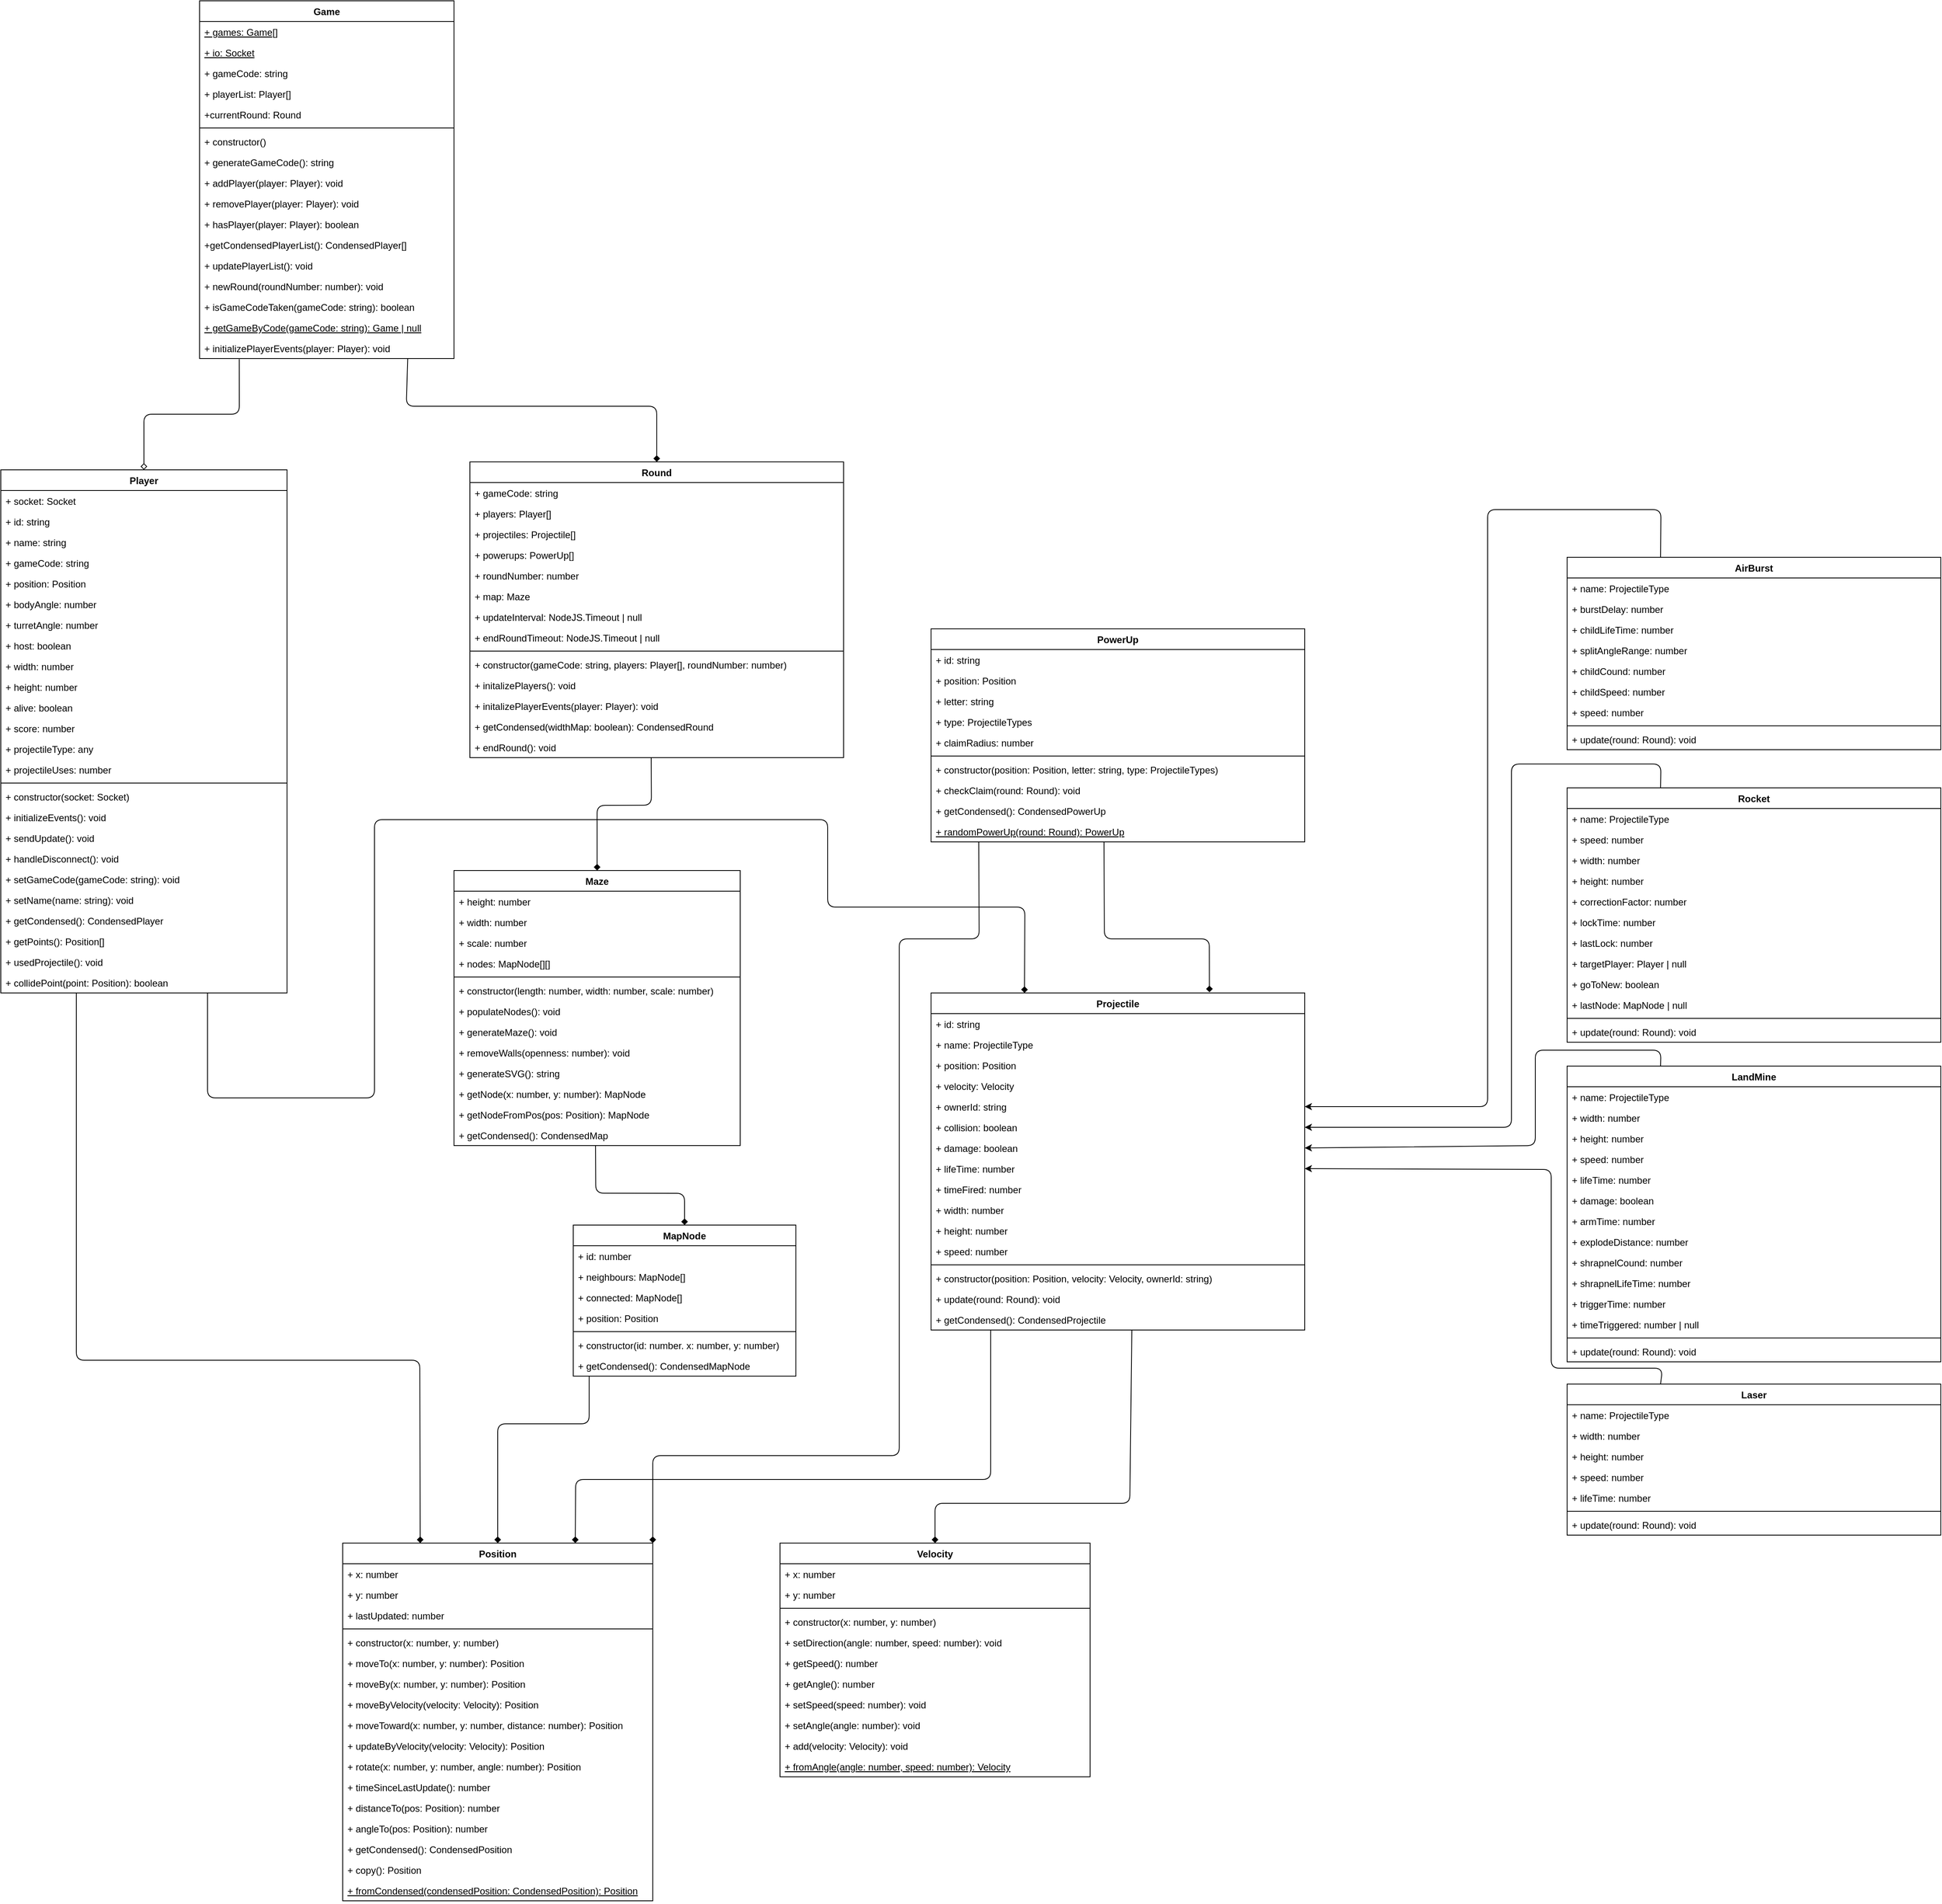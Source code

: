 <mxfile>
    <diagram id="QPvhvS99j_uoD0WqyEpR" name="Page-1">
        <mxGraphModel dx="3384" dy="964" grid="1" gridSize="10" guides="1" tooltips="1" connect="1" arrows="1" fold="1" page="1" pageScale="1" pageWidth="10000" pageHeight="10000" background="none" math="0" shadow="0">
            <root>
                <mxCell id="0"/>
                <mxCell id="1" parent="0"/>
                <mxCell id="88" value="Game" style="swimlane;fontStyle=1;align=center;verticalAlign=top;childLayout=stackLayout;horizontal=1;startSize=26;horizontalStack=0;resizeParent=1;resizeParentMax=0;resizeLast=0;collapsible=1;marginBottom=0;strokeColor=default;" parent="1" vertex="1">
                    <mxGeometry x="440" y="50" width="320" height="450" as="geometry"/>
                </mxCell>
                <mxCell id="89" value="+ games: Game[]" style="text;strokeColor=none;fillColor=none;align=left;verticalAlign=top;spacingLeft=4;spacingRight=4;overflow=hidden;rotatable=0;points=[[0,0.5],[1,0.5]];portConstraint=eastwest;fontStyle=4" parent="88" vertex="1">
                    <mxGeometry y="26" width="320" height="26" as="geometry"/>
                </mxCell>
                <mxCell id="92" value="+ io: Socket" style="text;strokeColor=none;fillColor=none;align=left;verticalAlign=top;spacingLeft=4;spacingRight=4;overflow=hidden;rotatable=0;points=[[0,0.5],[1,0.5]];portConstraint=eastwest;fontStyle=4" parent="88" vertex="1">
                    <mxGeometry y="52" width="320" height="26" as="geometry"/>
                </mxCell>
                <mxCell id="93" value="+ gameCode: string" style="text;strokeColor=none;fillColor=none;align=left;verticalAlign=top;spacingLeft=4;spacingRight=4;overflow=hidden;rotatable=0;points=[[0,0.5],[1,0.5]];portConstraint=eastwest;" parent="88" vertex="1">
                    <mxGeometry y="78" width="320" height="26" as="geometry"/>
                </mxCell>
                <mxCell id="94" value="+ playerList: Player[]" style="text;strokeColor=none;fillColor=none;align=left;verticalAlign=top;spacingLeft=4;spacingRight=4;overflow=hidden;rotatable=0;points=[[0,0.5],[1,0.5]];portConstraint=eastwest;" parent="88" vertex="1">
                    <mxGeometry y="104" width="320" height="26" as="geometry"/>
                </mxCell>
                <mxCell id="95" value="+currentRound: Round" style="text;strokeColor=none;fillColor=none;align=left;verticalAlign=top;spacingLeft=4;spacingRight=4;overflow=hidden;rotatable=0;points=[[0,0.5],[1,0.5]];portConstraint=eastwest;" parent="88" vertex="1">
                    <mxGeometry y="130" width="320" height="26" as="geometry"/>
                </mxCell>
                <mxCell id="90" value="" style="line;strokeWidth=1;fillColor=none;align=left;verticalAlign=middle;spacingTop=-1;spacingLeft=3;spacingRight=3;rotatable=0;labelPosition=right;points=[];portConstraint=eastwest;strokeColor=inherit;" parent="88" vertex="1">
                    <mxGeometry y="156" width="320" height="8" as="geometry"/>
                </mxCell>
                <mxCell id="91" value="+ constructor()" style="text;strokeColor=none;fillColor=none;align=left;verticalAlign=top;spacingLeft=4;spacingRight=4;overflow=hidden;rotatable=0;points=[[0,0.5],[1,0.5]];portConstraint=eastwest;" parent="88" vertex="1">
                    <mxGeometry y="164" width="320" height="26" as="geometry"/>
                </mxCell>
                <mxCell id="96" value="+ generateGameCode(): string" style="text;strokeColor=none;fillColor=none;align=left;verticalAlign=top;spacingLeft=4;spacingRight=4;overflow=hidden;rotatable=0;points=[[0,0.5],[1,0.5]];portConstraint=eastwest;" parent="88" vertex="1">
                    <mxGeometry y="190" width="320" height="26" as="geometry"/>
                </mxCell>
                <mxCell id="97" value="+ addPlayer(player: Player): void" style="text;strokeColor=none;fillColor=none;align=left;verticalAlign=top;spacingLeft=4;spacingRight=4;overflow=hidden;rotatable=0;points=[[0,0.5],[1,0.5]];portConstraint=eastwest;" parent="88" vertex="1">
                    <mxGeometry y="216" width="320" height="26" as="geometry"/>
                </mxCell>
                <mxCell id="98" value="+ removePlayer(player: Player): void" style="text;strokeColor=none;fillColor=none;align=left;verticalAlign=top;spacingLeft=4;spacingRight=4;overflow=hidden;rotatable=0;points=[[0,0.5],[1,0.5]];portConstraint=eastwest;" parent="88" vertex="1">
                    <mxGeometry y="242" width="320" height="26" as="geometry"/>
                </mxCell>
                <mxCell id="99" value="+ hasPlayer(player: Player): boolean" style="text;strokeColor=none;fillColor=none;align=left;verticalAlign=top;spacingLeft=4;spacingRight=4;overflow=hidden;rotatable=0;points=[[0,0.5],[1,0.5]];portConstraint=eastwest;" parent="88" vertex="1">
                    <mxGeometry y="268" width="320" height="26" as="geometry"/>
                </mxCell>
                <mxCell id="100" value="+getCondensedPlayerList(): CondensedPlayer[]" style="text;strokeColor=none;fillColor=none;align=left;verticalAlign=top;spacingLeft=4;spacingRight=4;overflow=hidden;rotatable=0;points=[[0,0.5],[1,0.5]];portConstraint=eastwest;" parent="88" vertex="1">
                    <mxGeometry y="294" width="320" height="26" as="geometry"/>
                </mxCell>
                <mxCell id="101" value="+ updatePlayerList(): void" style="text;strokeColor=none;fillColor=none;align=left;verticalAlign=top;spacingLeft=4;spacingRight=4;overflow=hidden;rotatable=0;points=[[0,0.5],[1,0.5]];portConstraint=eastwest;" parent="88" vertex="1">
                    <mxGeometry y="320" width="320" height="26" as="geometry"/>
                </mxCell>
                <mxCell id="102" value="+ newRound(roundNumber: number): void" style="text;strokeColor=none;fillColor=none;align=left;verticalAlign=top;spacingLeft=4;spacingRight=4;overflow=hidden;rotatable=0;points=[[0,0.5],[1,0.5]];portConstraint=eastwest;" parent="88" vertex="1">
                    <mxGeometry y="346" width="320" height="26" as="geometry"/>
                </mxCell>
                <mxCell id="103" value="+ isGameCodeTaken(gameCode: string): boolean" style="text;strokeColor=none;fillColor=none;align=left;verticalAlign=top;spacingLeft=4;spacingRight=4;overflow=hidden;rotatable=0;points=[[0,0.5],[1,0.5]];portConstraint=eastwest;" parent="88" vertex="1">
                    <mxGeometry y="372" width="320" height="26" as="geometry"/>
                </mxCell>
                <mxCell id="104" value="+ getGameByCode(gameCode: string): Game | null" style="text;strokeColor=none;fillColor=none;align=left;verticalAlign=top;spacingLeft=4;spacingRight=4;overflow=hidden;rotatable=0;points=[[0,0.5],[1,0.5]];portConstraint=eastwest;fontStyle=4" parent="88" vertex="1">
                    <mxGeometry y="398" width="320" height="26" as="geometry"/>
                </mxCell>
                <mxCell id="105" value="+ initializePlayerEvents(player: Player): void" style="text;strokeColor=none;fillColor=none;align=left;verticalAlign=top;spacingLeft=4;spacingRight=4;overflow=hidden;rotatable=0;points=[[0,0.5],[1,0.5]];portConstraint=eastwest;" parent="88" vertex="1">
                    <mxGeometry y="424" width="320" height="26" as="geometry"/>
                </mxCell>
                <mxCell id="133" value="MapNode" style="swimlane;fontStyle=1;align=center;verticalAlign=top;childLayout=stackLayout;horizontal=1;startSize=26;horizontalStack=0;resizeParent=1;resizeParentMax=0;resizeLast=0;collapsible=1;marginBottom=0;" parent="1" vertex="1">
                    <mxGeometry x="910" y="1590" width="280" height="190" as="geometry"/>
                </mxCell>
                <mxCell id="134" value="+ id: number" style="text;strokeColor=none;fillColor=none;align=left;verticalAlign=top;spacingLeft=4;spacingRight=4;overflow=hidden;rotatable=0;points=[[0,0.5],[1,0.5]];portConstraint=eastwest;" parent="133" vertex="1">
                    <mxGeometry y="26" width="280" height="26" as="geometry"/>
                </mxCell>
                <mxCell id="137" value="+ neighbours: MapNode[]" style="text;strokeColor=none;fillColor=none;align=left;verticalAlign=top;spacingLeft=4;spacingRight=4;overflow=hidden;rotatable=0;points=[[0,0.5],[1,0.5]];portConstraint=eastwest;" parent="133" vertex="1">
                    <mxGeometry y="52" width="280" height="26" as="geometry"/>
                </mxCell>
                <mxCell id="138" value="+ connected: MapNode[]" style="text;strokeColor=none;fillColor=none;align=left;verticalAlign=top;spacingLeft=4;spacingRight=4;overflow=hidden;rotatable=0;points=[[0,0.5],[1,0.5]];portConstraint=eastwest;" parent="133" vertex="1">
                    <mxGeometry y="78" width="280" height="26" as="geometry"/>
                </mxCell>
                <mxCell id="139" value="+ position: Position" style="text;strokeColor=none;fillColor=none;align=left;verticalAlign=top;spacingLeft=4;spacingRight=4;overflow=hidden;rotatable=0;points=[[0,0.5],[1,0.5]];portConstraint=eastwest;" parent="133" vertex="1">
                    <mxGeometry y="104" width="280" height="26" as="geometry"/>
                </mxCell>
                <mxCell id="135" value="" style="line;strokeWidth=1;fillColor=none;align=left;verticalAlign=middle;spacingTop=-1;spacingLeft=3;spacingRight=3;rotatable=0;labelPosition=right;points=[];portConstraint=eastwest;strokeColor=inherit;" parent="133" vertex="1">
                    <mxGeometry y="130" width="280" height="8" as="geometry"/>
                </mxCell>
                <mxCell id="136" value="+ constructor(id: number. x: number, y: number)" style="text;strokeColor=none;fillColor=none;align=left;verticalAlign=top;spacingLeft=4;spacingRight=4;overflow=hidden;rotatable=0;points=[[0,0.5],[1,0.5]];portConstraint=eastwest;" parent="133" vertex="1">
                    <mxGeometry y="138" width="280" height="26" as="geometry"/>
                </mxCell>
                <mxCell id="140" value="+ getCondensed(): CondensedMapNode" style="text;strokeColor=none;fillColor=none;align=left;verticalAlign=top;spacingLeft=4;spacingRight=4;overflow=hidden;rotatable=0;points=[[0,0.5],[1,0.5]];portConstraint=eastwest;" parent="133" vertex="1">
                    <mxGeometry y="164" width="280" height="26" as="geometry"/>
                </mxCell>
                <mxCell id="142" value="Maze" style="swimlane;fontStyle=1;align=center;verticalAlign=top;childLayout=stackLayout;horizontal=1;startSize=26;horizontalStack=0;resizeParent=1;resizeParentMax=0;resizeLast=0;collapsible=1;marginBottom=0;" vertex="1" parent="1">
                    <mxGeometry x="760" y="1144" width="360" height="346" as="geometry"/>
                </mxCell>
                <mxCell id="143" value="+ height: number" style="text;strokeColor=none;fillColor=none;align=left;verticalAlign=top;spacingLeft=4;spacingRight=4;overflow=hidden;rotatable=0;points=[[0,0.5],[1,0.5]];portConstraint=eastwest;" vertex="1" parent="142">
                    <mxGeometry y="26" width="360" height="26" as="geometry"/>
                </mxCell>
                <mxCell id="146" value="+ width: number" style="text;strokeColor=none;fillColor=none;align=left;verticalAlign=top;spacingLeft=4;spacingRight=4;overflow=hidden;rotatable=0;points=[[0,0.5],[1,0.5]];portConstraint=eastwest;" vertex="1" parent="142">
                    <mxGeometry y="52" width="360" height="26" as="geometry"/>
                </mxCell>
                <mxCell id="147" value="+ scale: number" style="text;strokeColor=none;fillColor=none;align=left;verticalAlign=top;spacingLeft=4;spacingRight=4;overflow=hidden;rotatable=0;points=[[0,0.5],[1,0.5]];portConstraint=eastwest;" vertex="1" parent="142">
                    <mxGeometry y="78" width="360" height="26" as="geometry"/>
                </mxCell>
                <mxCell id="148" value="+ nodes: MapNode[][]" style="text;strokeColor=none;fillColor=none;align=left;verticalAlign=top;spacingLeft=4;spacingRight=4;overflow=hidden;rotatable=0;points=[[0,0.5],[1,0.5]];portConstraint=eastwest;" vertex="1" parent="142">
                    <mxGeometry y="104" width="360" height="26" as="geometry"/>
                </mxCell>
                <mxCell id="144" value="" style="line;strokeWidth=1;fillColor=none;align=left;verticalAlign=middle;spacingTop=-1;spacingLeft=3;spacingRight=3;rotatable=0;labelPosition=right;points=[];portConstraint=eastwest;strokeColor=inherit;" vertex="1" parent="142">
                    <mxGeometry y="130" width="360" height="8" as="geometry"/>
                </mxCell>
                <mxCell id="145" value="+ constructor(length: number, width: number, scale: number)" style="text;strokeColor=none;fillColor=none;align=left;verticalAlign=top;spacingLeft=4;spacingRight=4;overflow=hidden;rotatable=0;points=[[0,0.5],[1,0.5]];portConstraint=eastwest;" vertex="1" parent="142">
                    <mxGeometry y="138" width="360" height="26" as="geometry"/>
                </mxCell>
                <mxCell id="149" value="+ populateNodes(): void" style="text;strokeColor=none;fillColor=none;align=left;verticalAlign=top;spacingLeft=4;spacingRight=4;overflow=hidden;rotatable=0;points=[[0,0.5],[1,0.5]];portConstraint=eastwest;" vertex="1" parent="142">
                    <mxGeometry y="164" width="360" height="26" as="geometry"/>
                </mxCell>
                <mxCell id="150" value="+ generateMaze(): void" style="text;strokeColor=none;fillColor=none;align=left;verticalAlign=top;spacingLeft=4;spacingRight=4;overflow=hidden;rotatable=0;points=[[0,0.5],[1,0.5]];portConstraint=eastwest;" vertex="1" parent="142">
                    <mxGeometry y="190" width="360" height="26" as="geometry"/>
                </mxCell>
                <mxCell id="151" value="+ removeWalls(openness: number): void" style="text;strokeColor=none;fillColor=none;align=left;verticalAlign=top;spacingLeft=4;spacingRight=4;overflow=hidden;rotatable=0;points=[[0,0.5],[1,0.5]];portConstraint=eastwest;" vertex="1" parent="142">
                    <mxGeometry y="216" width="360" height="26" as="geometry"/>
                </mxCell>
                <mxCell id="152" value="+ generateSVG(): string" style="text;strokeColor=none;fillColor=none;align=left;verticalAlign=top;spacingLeft=4;spacingRight=4;overflow=hidden;rotatable=0;points=[[0,0.5],[1,0.5]];portConstraint=eastwest;" vertex="1" parent="142">
                    <mxGeometry y="242" width="360" height="26" as="geometry"/>
                </mxCell>
                <mxCell id="153" value="+ getNode(x: number, y: number): MapNode" style="text;strokeColor=none;fillColor=none;align=left;verticalAlign=top;spacingLeft=4;spacingRight=4;overflow=hidden;rotatable=0;points=[[0,0.5],[1,0.5]];portConstraint=eastwest;" vertex="1" parent="142">
                    <mxGeometry y="268" width="360" height="26" as="geometry"/>
                </mxCell>
                <mxCell id="154" value="+ getNodeFromPos(pos: Position): MapNode" style="text;strokeColor=none;fillColor=none;align=left;verticalAlign=top;spacingLeft=4;spacingRight=4;overflow=hidden;rotatable=0;points=[[0,0.5],[1,0.5]];portConstraint=eastwest;" vertex="1" parent="142">
                    <mxGeometry y="294" width="360" height="26" as="geometry"/>
                </mxCell>
                <mxCell id="155" value="+ getCondensed(): CondensedMap" style="text;strokeColor=none;fillColor=none;align=left;verticalAlign=top;spacingLeft=4;spacingRight=4;overflow=hidden;rotatable=0;points=[[0,0.5],[1,0.5]];portConstraint=eastwest;" vertex="1" parent="142">
                    <mxGeometry y="320" width="360" height="26" as="geometry"/>
                </mxCell>
                <mxCell id="156" value="Position" style="swimlane;fontStyle=1;align=center;verticalAlign=top;childLayout=stackLayout;horizontal=1;startSize=26;horizontalStack=0;resizeParent=1;resizeParentMax=0;resizeLast=0;collapsible=1;marginBottom=0;" vertex="1" parent="1">
                    <mxGeometry x="620" y="1990" width="390" height="450" as="geometry"/>
                </mxCell>
                <mxCell id="157" value="+ x: number" style="text;strokeColor=none;fillColor=none;align=left;verticalAlign=top;spacingLeft=4;spacingRight=4;overflow=hidden;rotatable=0;points=[[0,0.5],[1,0.5]];portConstraint=eastwest;" vertex="1" parent="156">
                    <mxGeometry y="26" width="390" height="26" as="geometry"/>
                </mxCell>
                <mxCell id="160" value="+ y: number" style="text;strokeColor=none;fillColor=none;align=left;verticalAlign=top;spacingLeft=4;spacingRight=4;overflow=hidden;rotatable=0;points=[[0,0.5],[1,0.5]];portConstraint=eastwest;" vertex="1" parent="156">
                    <mxGeometry y="52" width="390" height="26" as="geometry"/>
                </mxCell>
                <mxCell id="161" value="+ lastUpdated: number" style="text;strokeColor=none;fillColor=none;align=left;verticalAlign=top;spacingLeft=4;spacingRight=4;overflow=hidden;rotatable=0;points=[[0,0.5],[1,0.5]];portConstraint=eastwest;" vertex="1" parent="156">
                    <mxGeometry y="78" width="390" height="26" as="geometry"/>
                </mxCell>
                <mxCell id="158" value="" style="line;strokeWidth=1;fillColor=none;align=left;verticalAlign=middle;spacingTop=-1;spacingLeft=3;spacingRight=3;rotatable=0;labelPosition=right;points=[];portConstraint=eastwest;strokeColor=inherit;" vertex="1" parent="156">
                    <mxGeometry y="104" width="390" height="8" as="geometry"/>
                </mxCell>
                <mxCell id="159" value="+ constructor(x: number, y: number)" style="text;strokeColor=none;fillColor=none;align=left;verticalAlign=top;spacingLeft=4;spacingRight=4;overflow=hidden;rotatable=0;points=[[0,0.5],[1,0.5]];portConstraint=eastwest;" vertex="1" parent="156">
                    <mxGeometry y="112" width="390" height="26" as="geometry"/>
                </mxCell>
                <mxCell id="162" value="+ moveTo(x: number, y: number): Position" style="text;strokeColor=none;fillColor=none;align=left;verticalAlign=top;spacingLeft=4;spacingRight=4;overflow=hidden;rotatable=0;points=[[0,0.5],[1,0.5]];portConstraint=eastwest;" vertex="1" parent="156">
                    <mxGeometry y="138" width="390" height="26" as="geometry"/>
                </mxCell>
                <mxCell id="163" value="+ moveBy(x: number, y: number): Position" style="text;strokeColor=none;fillColor=none;align=left;verticalAlign=top;spacingLeft=4;spacingRight=4;overflow=hidden;rotatable=0;points=[[0,0.5],[1,0.5]];portConstraint=eastwest;" vertex="1" parent="156">
                    <mxGeometry y="164" width="390" height="26" as="geometry"/>
                </mxCell>
                <mxCell id="164" value="+ moveByVelocity(velocity: Velocity): Position" style="text;strokeColor=none;fillColor=none;align=left;verticalAlign=top;spacingLeft=4;spacingRight=4;overflow=hidden;rotatable=0;points=[[0,0.5],[1,0.5]];portConstraint=eastwest;" vertex="1" parent="156">
                    <mxGeometry y="190" width="390" height="26" as="geometry"/>
                </mxCell>
                <mxCell id="165" value="+ moveToward(x: number, y: number, distance: number): Position" style="text;strokeColor=none;fillColor=none;align=left;verticalAlign=top;spacingLeft=4;spacingRight=4;overflow=hidden;rotatable=0;points=[[0,0.5],[1,0.5]];portConstraint=eastwest;" vertex="1" parent="156">
                    <mxGeometry y="216" width="390" height="26" as="geometry"/>
                </mxCell>
                <mxCell id="166" value="+ updateByVelocity(velocity: Velocity): Position" style="text;strokeColor=none;fillColor=none;align=left;verticalAlign=top;spacingLeft=4;spacingRight=4;overflow=hidden;rotatable=0;points=[[0,0.5],[1,0.5]];portConstraint=eastwest;" vertex="1" parent="156">
                    <mxGeometry y="242" width="390" height="26" as="geometry"/>
                </mxCell>
                <mxCell id="167" value="+ rotate(x: number, y: number, angle: number): Position" style="text;strokeColor=none;fillColor=none;align=left;verticalAlign=top;spacingLeft=4;spacingRight=4;overflow=hidden;rotatable=0;points=[[0,0.5],[1,0.5]];portConstraint=eastwest;" vertex="1" parent="156">
                    <mxGeometry y="268" width="390" height="26" as="geometry"/>
                </mxCell>
                <mxCell id="168" value="+ timeSinceLastUpdate(): number" style="text;strokeColor=none;fillColor=none;align=left;verticalAlign=top;spacingLeft=4;spacingRight=4;overflow=hidden;rotatable=0;points=[[0,0.5],[1,0.5]];portConstraint=eastwest;" vertex="1" parent="156">
                    <mxGeometry y="294" width="390" height="26" as="geometry"/>
                </mxCell>
                <mxCell id="169" value="+ distanceTo(pos: Position): number" style="text;strokeColor=none;fillColor=none;align=left;verticalAlign=top;spacingLeft=4;spacingRight=4;overflow=hidden;rotatable=0;points=[[0,0.5],[1,0.5]];portConstraint=eastwest;" vertex="1" parent="156">
                    <mxGeometry y="320" width="390" height="26" as="geometry"/>
                </mxCell>
                <mxCell id="170" value="+ angleTo(pos: Position): number" style="text;strokeColor=none;fillColor=none;align=left;verticalAlign=top;spacingLeft=4;spacingRight=4;overflow=hidden;rotatable=0;points=[[0,0.5],[1,0.5]];portConstraint=eastwest;" vertex="1" parent="156">
                    <mxGeometry y="346" width="390" height="26" as="geometry"/>
                </mxCell>
                <mxCell id="171" value="+ getCondensed(): CondensedPosition" style="text;strokeColor=none;fillColor=none;align=left;verticalAlign=top;spacingLeft=4;spacingRight=4;overflow=hidden;rotatable=0;points=[[0,0.5],[1,0.5]];portConstraint=eastwest;" vertex="1" parent="156">
                    <mxGeometry y="372" width="390" height="26" as="geometry"/>
                </mxCell>
                <mxCell id="172" value="+ copy(): Position" style="text;strokeColor=none;fillColor=none;align=left;verticalAlign=top;spacingLeft=4;spacingRight=4;overflow=hidden;rotatable=0;points=[[0,0.5],[1,0.5]];portConstraint=eastwest;" vertex="1" parent="156">
                    <mxGeometry y="398" width="390" height="26" as="geometry"/>
                </mxCell>
                <mxCell id="173" value="+ fromCondensed(condensedPosition: CondensedPosition): Position" style="text;strokeColor=none;fillColor=none;align=left;verticalAlign=top;spacingLeft=4;spacingRight=4;overflow=hidden;rotatable=0;points=[[0,0.5],[1,0.5]];portConstraint=eastwest;fontStyle=4" vertex="1" parent="156">
                    <mxGeometry y="424" width="390" height="26" as="geometry"/>
                </mxCell>
                <mxCell id="174" value="Velocity" style="swimlane;fontStyle=1;align=center;verticalAlign=top;childLayout=stackLayout;horizontal=1;startSize=26;horizontalStack=0;resizeParent=1;resizeParentMax=0;resizeLast=0;collapsible=1;marginBottom=0;" vertex="1" parent="1">
                    <mxGeometry x="1170" y="1990" width="390" height="294" as="geometry"/>
                </mxCell>
                <mxCell id="175" value="+ x: number" style="text;strokeColor=none;fillColor=none;align=left;verticalAlign=top;spacingLeft=4;spacingRight=4;overflow=hidden;rotatable=0;points=[[0,0.5],[1,0.5]];portConstraint=eastwest;" vertex="1" parent="174">
                    <mxGeometry y="26" width="390" height="26" as="geometry"/>
                </mxCell>
                <mxCell id="178" value="+ y: number" style="text;strokeColor=none;fillColor=none;align=left;verticalAlign=top;spacingLeft=4;spacingRight=4;overflow=hidden;rotatable=0;points=[[0,0.5],[1,0.5]];portConstraint=eastwest;" vertex="1" parent="174">
                    <mxGeometry y="52" width="390" height="26" as="geometry"/>
                </mxCell>
                <mxCell id="176" value="" style="line;strokeWidth=1;fillColor=none;align=left;verticalAlign=middle;spacingTop=-1;spacingLeft=3;spacingRight=3;rotatable=0;labelPosition=right;points=[];portConstraint=eastwest;strokeColor=inherit;" vertex="1" parent="174">
                    <mxGeometry y="78" width="390" height="8" as="geometry"/>
                </mxCell>
                <mxCell id="177" value="+ constructor(x: number, y: number)" style="text;strokeColor=none;fillColor=none;align=left;verticalAlign=top;spacingLeft=4;spacingRight=4;overflow=hidden;rotatable=0;points=[[0,0.5],[1,0.5]];portConstraint=eastwest;" vertex="1" parent="174">
                    <mxGeometry y="86" width="390" height="26" as="geometry"/>
                </mxCell>
                <mxCell id="179" value="+ setDirection(angle: number, speed: number): void" style="text;strokeColor=none;fillColor=none;align=left;verticalAlign=top;spacingLeft=4;spacingRight=4;overflow=hidden;rotatable=0;points=[[0,0.5],[1,0.5]];portConstraint=eastwest;" vertex="1" parent="174">
                    <mxGeometry y="112" width="390" height="26" as="geometry"/>
                </mxCell>
                <mxCell id="180" value="+ getSpeed(): number" style="text;strokeColor=none;fillColor=none;align=left;verticalAlign=top;spacingLeft=4;spacingRight=4;overflow=hidden;rotatable=0;points=[[0,0.5],[1,0.5]];portConstraint=eastwest;" vertex="1" parent="174">
                    <mxGeometry y="138" width="390" height="26" as="geometry"/>
                </mxCell>
                <mxCell id="181" value="+ getAngle(): number" style="text;strokeColor=none;fillColor=none;align=left;verticalAlign=top;spacingLeft=4;spacingRight=4;overflow=hidden;rotatable=0;points=[[0,0.5],[1,0.5]];portConstraint=eastwest;" vertex="1" parent="174">
                    <mxGeometry y="164" width="390" height="26" as="geometry"/>
                </mxCell>
                <mxCell id="182" value="+ setSpeed(speed: number): void" style="text;strokeColor=none;fillColor=none;align=left;verticalAlign=top;spacingLeft=4;spacingRight=4;overflow=hidden;rotatable=0;points=[[0,0.5],[1,0.5]];portConstraint=eastwest;" vertex="1" parent="174">
                    <mxGeometry y="190" width="390" height="26" as="geometry"/>
                </mxCell>
                <mxCell id="183" value="+ setAngle(angle: number): void" style="text;strokeColor=none;fillColor=none;align=left;verticalAlign=top;spacingLeft=4;spacingRight=4;overflow=hidden;rotatable=0;points=[[0,0.5],[1,0.5]];portConstraint=eastwest;" vertex="1" parent="174">
                    <mxGeometry y="216" width="390" height="26" as="geometry"/>
                </mxCell>
                <mxCell id="184" value="+ add(velocity: Velocity): void" style="text;strokeColor=none;fillColor=none;align=left;verticalAlign=top;spacingLeft=4;spacingRight=4;overflow=hidden;rotatable=0;points=[[0,0.5],[1,0.5]];portConstraint=eastwest;" vertex="1" parent="174">
                    <mxGeometry y="242" width="390" height="26" as="geometry"/>
                </mxCell>
                <mxCell id="306" value="" style="endArrow=diamond;html=1;exitX=0.355;exitY=1.005;exitDx=0;exitDy=0;exitPerimeter=0;entryX=0.5;entryY=0;entryDx=0;entryDy=0;endFill=1;startArrow=none;fillColor=#000000;" edge="1" parent="174" target="156">
                    <mxGeometry width="50" height="50" relative="1" as="geometry">
                        <mxPoint x="-240" y="-210" as="sourcePoint"/>
                        <mxPoint x="192.5" y="482" as="targetPoint"/>
                        <Array as="points">
                            <mxPoint x="-240" y="-150"/>
                            <mxPoint x="-355" y="-150"/>
                        </Array>
                    </mxGeometry>
                </mxCell>
                <mxCell id="185" value="+ fromAngle(angle: number, speed: number): Velocity" style="text;strokeColor=none;fillColor=none;align=left;verticalAlign=top;spacingLeft=4;spacingRight=4;overflow=hidden;rotatable=0;points=[[0,0.5],[1,0.5]];portConstraint=eastwest;fontStyle=4" vertex="1" parent="174">
                    <mxGeometry y="268" width="390" height="26" as="geometry"/>
                </mxCell>
                <mxCell id="186" value="Round" style="swimlane;fontStyle=1;align=center;verticalAlign=top;childLayout=stackLayout;horizontal=1;startSize=26;horizontalStack=0;resizeParent=1;resizeParentMax=0;resizeLast=0;collapsible=1;marginBottom=0;" vertex="1" parent="1">
                    <mxGeometry x="780" y="630" width="470" height="372" as="geometry"/>
                </mxCell>
                <mxCell id="187" value="+ gameCode: string" style="text;strokeColor=none;fillColor=none;align=left;verticalAlign=top;spacingLeft=4;spacingRight=4;overflow=hidden;rotatable=0;points=[[0,0.5],[1,0.5]];portConstraint=eastwest;" vertex="1" parent="186">
                    <mxGeometry y="26" width="470" height="26" as="geometry"/>
                </mxCell>
                <mxCell id="190" value="+ players: Player[]" style="text;strokeColor=none;fillColor=none;align=left;verticalAlign=top;spacingLeft=4;spacingRight=4;overflow=hidden;rotatable=0;points=[[0,0.5],[1,0.5]];portConstraint=eastwest;" vertex="1" parent="186">
                    <mxGeometry y="52" width="470" height="26" as="geometry"/>
                </mxCell>
                <mxCell id="191" value="+ projectiles: Projectile[]" style="text;strokeColor=none;fillColor=none;align=left;verticalAlign=top;spacingLeft=4;spacingRight=4;overflow=hidden;rotatable=0;points=[[0,0.5],[1,0.5]];portConstraint=eastwest;" vertex="1" parent="186">
                    <mxGeometry y="78" width="470" height="26" as="geometry"/>
                </mxCell>
                <mxCell id="192" value="+ powerups: PowerUp[]" style="text;strokeColor=none;fillColor=none;align=left;verticalAlign=top;spacingLeft=4;spacingRight=4;overflow=hidden;rotatable=0;points=[[0,0.5],[1,0.5]];portConstraint=eastwest;" vertex="1" parent="186">
                    <mxGeometry y="104" width="470" height="26" as="geometry"/>
                </mxCell>
                <mxCell id="193" value="+ roundNumber: number" style="text;strokeColor=none;fillColor=none;align=left;verticalAlign=top;spacingLeft=4;spacingRight=4;overflow=hidden;rotatable=0;points=[[0,0.5],[1,0.5]];portConstraint=eastwest;" vertex="1" parent="186">
                    <mxGeometry y="130" width="470" height="26" as="geometry"/>
                </mxCell>
                <mxCell id="194" value="+ map: Maze" style="text;strokeColor=none;fillColor=none;align=left;verticalAlign=top;spacingLeft=4;spacingRight=4;overflow=hidden;rotatable=0;points=[[0,0.5],[1,0.5]];portConstraint=eastwest;" vertex="1" parent="186">
                    <mxGeometry y="156" width="470" height="26" as="geometry"/>
                </mxCell>
                <mxCell id="195" value="+ updateInterval: NodeJS.Timeout | null" style="text;strokeColor=none;fillColor=none;align=left;verticalAlign=top;spacingLeft=4;spacingRight=4;overflow=hidden;rotatable=0;points=[[0,0.5],[1,0.5]];portConstraint=eastwest;" vertex="1" parent="186">
                    <mxGeometry y="182" width="470" height="26" as="geometry"/>
                </mxCell>
                <mxCell id="196" value="+ endRoundTimeout: NodeJS.Timeout | null " style="text;strokeColor=none;fillColor=none;align=left;verticalAlign=top;spacingLeft=4;spacingRight=4;overflow=hidden;rotatable=0;points=[[0,0.5],[1,0.5]];portConstraint=eastwest;" vertex="1" parent="186">
                    <mxGeometry y="208" width="470" height="26" as="geometry"/>
                </mxCell>
                <mxCell id="188" value="" style="line;strokeWidth=1;fillColor=none;align=left;verticalAlign=middle;spacingTop=-1;spacingLeft=3;spacingRight=3;rotatable=0;labelPosition=right;points=[];portConstraint=eastwest;strokeColor=inherit;" vertex="1" parent="186">
                    <mxGeometry y="234" width="470" height="8" as="geometry"/>
                </mxCell>
                <mxCell id="189" value="+ constructor(gameCode: string, players: Player[], roundNumber: number)" style="text;strokeColor=none;fillColor=none;align=left;verticalAlign=top;spacingLeft=4;spacingRight=4;overflow=hidden;rotatable=0;points=[[0,0.5],[1,0.5]];portConstraint=eastwest;" vertex="1" parent="186">
                    <mxGeometry y="242" width="470" height="26" as="geometry"/>
                </mxCell>
                <mxCell id="197" value="+ initalizePlayers(): void" style="text;strokeColor=none;fillColor=none;align=left;verticalAlign=top;spacingLeft=4;spacingRight=4;overflow=hidden;rotatable=0;points=[[0,0.5],[1,0.5]];portConstraint=eastwest;" vertex="1" parent="186">
                    <mxGeometry y="268" width="470" height="26" as="geometry"/>
                </mxCell>
                <mxCell id="198" value="+ initalizePlayerEvents(player: Player): void" style="text;strokeColor=none;fillColor=none;align=left;verticalAlign=top;spacingLeft=4;spacingRight=4;overflow=hidden;rotatable=0;points=[[0,0.5],[1,0.5]];portConstraint=eastwest;" vertex="1" parent="186">
                    <mxGeometry y="294" width="470" height="26" as="geometry"/>
                </mxCell>
                <mxCell id="199" value="+ getCondensed(widthMap: boolean): CondensedRound" style="text;strokeColor=none;fillColor=none;align=left;verticalAlign=top;spacingLeft=4;spacingRight=4;overflow=hidden;rotatable=0;points=[[0,0.5],[1,0.5]];portConstraint=eastwest;" vertex="1" parent="186">
                    <mxGeometry y="320" width="470" height="26" as="geometry"/>
                </mxCell>
                <mxCell id="200" value="+ endRound(): void" style="text;strokeColor=none;fillColor=none;align=left;verticalAlign=top;spacingLeft=4;spacingRight=4;overflow=hidden;rotatable=0;points=[[0,0.5],[1,0.5]];portConstraint=eastwest;" vertex="1" parent="186">
                    <mxGeometry y="346" width="470" height="26" as="geometry"/>
                </mxCell>
                <mxCell id="202" value="Projectile" style="swimlane;fontStyle=1;align=center;verticalAlign=top;childLayout=stackLayout;horizontal=1;startSize=26;horizontalStack=0;resizeParent=1;resizeParentMax=0;resizeLast=0;collapsible=1;marginBottom=0;" vertex="1" parent="1">
                    <mxGeometry x="1360" y="1298" width="470" height="424" as="geometry"/>
                </mxCell>
                <mxCell id="203" value="+ id: string" style="text;strokeColor=none;fillColor=none;align=left;verticalAlign=top;spacingLeft=4;spacingRight=4;overflow=hidden;rotatable=0;points=[[0,0.5],[1,0.5]];portConstraint=eastwest;" vertex="1" parent="202">
                    <mxGeometry y="26" width="470" height="26" as="geometry"/>
                </mxCell>
                <mxCell id="206" value="+ name: ProjectileType" style="text;strokeColor=none;fillColor=none;align=left;verticalAlign=top;spacingLeft=4;spacingRight=4;overflow=hidden;rotatable=0;points=[[0,0.5],[1,0.5]];portConstraint=eastwest;" vertex="1" parent="202">
                    <mxGeometry y="52" width="470" height="26" as="geometry"/>
                </mxCell>
                <mxCell id="207" value="+ position: Position" style="text;strokeColor=none;fillColor=none;align=left;verticalAlign=top;spacingLeft=4;spacingRight=4;overflow=hidden;rotatable=0;points=[[0,0.5],[1,0.5]];portConstraint=eastwest;" vertex="1" parent="202">
                    <mxGeometry y="78" width="470" height="26" as="geometry"/>
                </mxCell>
                <mxCell id="208" value="+ velocity: Velocity" style="text;strokeColor=none;fillColor=none;align=left;verticalAlign=top;spacingLeft=4;spacingRight=4;overflow=hidden;rotatable=0;points=[[0,0.5],[1,0.5]];portConstraint=eastwest;" vertex="1" parent="202">
                    <mxGeometry y="104" width="470" height="26" as="geometry"/>
                </mxCell>
                <mxCell id="209" value="+ ownerId: string" style="text;strokeColor=none;fillColor=none;align=left;verticalAlign=top;spacingLeft=4;spacingRight=4;overflow=hidden;rotatable=0;points=[[0,0.5],[1,0.5]];portConstraint=eastwest;" vertex="1" parent="202">
                    <mxGeometry y="130" width="470" height="26" as="geometry"/>
                </mxCell>
                <mxCell id="210" value="+ collision: boolean" style="text;strokeColor=none;fillColor=none;align=left;verticalAlign=top;spacingLeft=4;spacingRight=4;overflow=hidden;rotatable=0;points=[[0,0.5],[1,0.5]];portConstraint=eastwest;" vertex="1" parent="202">
                    <mxGeometry y="156" width="470" height="26" as="geometry"/>
                </mxCell>
                <mxCell id="211" value="+ damage: boolean" style="text;strokeColor=none;fillColor=none;align=left;verticalAlign=top;spacingLeft=4;spacingRight=4;overflow=hidden;rotatable=0;points=[[0,0.5],[1,0.5]];portConstraint=eastwest;" vertex="1" parent="202">
                    <mxGeometry y="182" width="470" height="26" as="geometry"/>
                </mxCell>
                <mxCell id="212" value="+ lifeTime: number" style="text;strokeColor=none;fillColor=none;align=left;verticalAlign=top;spacingLeft=4;spacingRight=4;overflow=hidden;rotatable=0;points=[[0,0.5],[1,0.5]];portConstraint=eastwest;" vertex="1" parent="202">
                    <mxGeometry y="208" width="470" height="26" as="geometry"/>
                </mxCell>
                <mxCell id="213" value="+ timeFired: number" style="text;strokeColor=none;fillColor=none;align=left;verticalAlign=top;spacingLeft=4;spacingRight=4;overflow=hidden;rotatable=0;points=[[0,0.5],[1,0.5]];portConstraint=eastwest;" vertex="1" parent="202">
                    <mxGeometry y="234" width="470" height="26" as="geometry"/>
                </mxCell>
                <mxCell id="214" value="+ width: number" style="text;strokeColor=none;fillColor=none;align=left;verticalAlign=top;spacingLeft=4;spacingRight=4;overflow=hidden;rotatable=0;points=[[0,0.5],[1,0.5]];portConstraint=eastwest;" vertex="1" parent="202">
                    <mxGeometry y="260" width="470" height="26" as="geometry"/>
                </mxCell>
                <mxCell id="215" value="+ height: number" style="text;strokeColor=none;fillColor=none;align=left;verticalAlign=top;spacingLeft=4;spacingRight=4;overflow=hidden;rotatable=0;points=[[0,0.5],[1,0.5]];portConstraint=eastwest;" vertex="1" parent="202">
                    <mxGeometry y="286" width="470" height="26" as="geometry"/>
                </mxCell>
                <mxCell id="216" value="+ speed: number" style="text;strokeColor=none;fillColor=none;align=left;verticalAlign=top;spacingLeft=4;spacingRight=4;overflow=hidden;rotatable=0;points=[[0,0.5],[1,0.5]];portConstraint=eastwest;" vertex="1" parent="202">
                    <mxGeometry y="312" width="470" height="26" as="geometry"/>
                </mxCell>
                <mxCell id="204" value="" style="line;strokeWidth=1;fillColor=none;align=left;verticalAlign=middle;spacingTop=-1;spacingLeft=3;spacingRight=3;rotatable=0;labelPosition=right;points=[];portConstraint=eastwest;strokeColor=inherit;" vertex="1" parent="202">
                    <mxGeometry y="338" width="470" height="8" as="geometry"/>
                </mxCell>
                <mxCell id="205" value="+ constructor(position: Position, velocity: Velocity, ownerId: string)" style="text;strokeColor=none;fillColor=none;align=left;verticalAlign=top;spacingLeft=4;spacingRight=4;overflow=hidden;rotatable=0;points=[[0,0.5],[1,0.5]];portConstraint=eastwest;" vertex="1" parent="202">
                    <mxGeometry y="346" width="470" height="26" as="geometry"/>
                </mxCell>
                <mxCell id="217" value="+ update(round: Round): void" style="text;strokeColor=none;fillColor=none;align=left;verticalAlign=top;spacingLeft=4;spacingRight=4;overflow=hidden;rotatable=0;points=[[0,0.5],[1,0.5]];portConstraint=eastwest;" vertex="1" parent="202">
                    <mxGeometry y="372" width="470" height="26" as="geometry"/>
                </mxCell>
                <mxCell id="218" value="+ getCondensed(): CondensedProjectile" style="text;strokeColor=none;fillColor=none;align=left;verticalAlign=top;spacingLeft=4;spacingRight=4;overflow=hidden;rotatable=0;points=[[0,0.5],[1,0.5]];portConstraint=eastwest;" vertex="1" parent="202">
                    <mxGeometry y="398" width="470" height="26" as="geometry"/>
                </mxCell>
                <mxCell id="236" value="AirBurst" style="swimlane;fontStyle=1;align=center;verticalAlign=top;childLayout=stackLayout;horizontal=1;startSize=26;horizontalStack=0;resizeParent=1;resizeParentMax=0;resizeLast=0;collapsible=1;marginBottom=0;" vertex="1" parent="1">
                    <mxGeometry x="2160" y="750" width="470" height="242" as="geometry"/>
                </mxCell>
                <mxCell id="237" value="+ name: ProjectileType" style="text;strokeColor=none;fillColor=none;align=left;verticalAlign=top;spacingLeft=4;spacingRight=4;overflow=hidden;rotatable=0;points=[[0,0.5],[1,0.5]];portConstraint=eastwest;" vertex="1" parent="236">
                    <mxGeometry y="26" width="470" height="26" as="geometry"/>
                </mxCell>
                <mxCell id="240" value="+ burstDelay: number" style="text;strokeColor=none;fillColor=none;align=left;verticalAlign=top;spacingLeft=4;spacingRight=4;overflow=hidden;rotatable=0;points=[[0,0.5],[1,0.5]];portConstraint=eastwest;" vertex="1" parent="236">
                    <mxGeometry y="52" width="470" height="26" as="geometry"/>
                </mxCell>
                <mxCell id="241" value="+ childLifeTime: number" style="text;strokeColor=none;fillColor=none;align=left;verticalAlign=top;spacingLeft=4;spacingRight=4;overflow=hidden;rotatable=0;points=[[0,0.5],[1,0.5]];portConstraint=eastwest;" vertex="1" parent="236">
                    <mxGeometry y="78" width="470" height="26" as="geometry"/>
                </mxCell>
                <mxCell id="242" value="+ splitAngleRange: number" style="text;strokeColor=none;fillColor=none;align=left;verticalAlign=top;spacingLeft=4;spacingRight=4;overflow=hidden;rotatable=0;points=[[0,0.5],[1,0.5]];portConstraint=eastwest;" vertex="1" parent="236">
                    <mxGeometry y="104" width="470" height="26" as="geometry"/>
                </mxCell>
                <mxCell id="243" value="+ childCound: number" style="text;strokeColor=none;fillColor=none;align=left;verticalAlign=top;spacingLeft=4;spacingRight=4;overflow=hidden;rotatable=0;points=[[0,0.5],[1,0.5]];portConstraint=eastwest;" vertex="1" parent="236">
                    <mxGeometry y="130" width="470" height="26" as="geometry"/>
                </mxCell>
                <mxCell id="244" value="+ childSpeed: number" style="text;strokeColor=none;fillColor=none;align=left;verticalAlign=top;spacingLeft=4;spacingRight=4;overflow=hidden;rotatable=0;points=[[0,0.5],[1,0.5]];portConstraint=eastwest;" vertex="1" parent="236">
                    <mxGeometry y="156" width="470" height="26" as="geometry"/>
                </mxCell>
                <mxCell id="245" value="+ speed: number" style="text;strokeColor=none;fillColor=none;align=left;verticalAlign=top;spacingLeft=4;spacingRight=4;overflow=hidden;rotatable=0;points=[[0,0.5],[1,0.5]];portConstraint=eastwest;" vertex="1" parent="236">
                    <mxGeometry y="182" width="470" height="26" as="geometry"/>
                </mxCell>
                <mxCell id="238" value="" style="line;strokeWidth=1;fillColor=none;align=left;verticalAlign=middle;spacingTop=-1;spacingLeft=3;spacingRight=3;rotatable=0;labelPosition=right;points=[];portConstraint=eastwest;strokeColor=inherit;" vertex="1" parent="236">
                    <mxGeometry y="208" width="470" height="8" as="geometry"/>
                </mxCell>
                <mxCell id="239" value="+ update(round: Round): void" style="text;strokeColor=none;fillColor=none;align=left;verticalAlign=top;spacingLeft=4;spacingRight=4;overflow=hidden;rotatable=0;points=[[0,0.5],[1,0.5]];portConstraint=eastwest;" vertex="1" parent="236">
                    <mxGeometry y="216" width="470" height="26" as="geometry"/>
                </mxCell>
                <mxCell id="246" value="Rocket" style="swimlane;fontStyle=1;align=center;verticalAlign=top;childLayout=stackLayout;horizontal=1;startSize=26;horizontalStack=0;resizeParent=1;resizeParentMax=0;resizeLast=0;collapsible=1;marginBottom=0;" vertex="1" parent="1">
                    <mxGeometry x="2160" y="1040" width="470" height="320" as="geometry"/>
                </mxCell>
                <mxCell id="247" value="+ name: ProjectileType" style="text;strokeColor=none;fillColor=none;align=left;verticalAlign=top;spacingLeft=4;spacingRight=4;overflow=hidden;rotatable=0;points=[[0,0.5],[1,0.5]];portConstraint=eastwest;" vertex="1" parent="246">
                    <mxGeometry y="26" width="470" height="26" as="geometry"/>
                </mxCell>
                <mxCell id="250" value="+ speed: number" style="text;strokeColor=none;fillColor=none;align=left;verticalAlign=top;spacingLeft=4;spacingRight=4;overflow=hidden;rotatable=0;points=[[0,0.5],[1,0.5]];portConstraint=eastwest;" vertex="1" parent="246">
                    <mxGeometry y="52" width="470" height="26" as="geometry"/>
                </mxCell>
                <mxCell id="251" value="+ width: number" style="text;strokeColor=none;fillColor=none;align=left;verticalAlign=top;spacingLeft=4;spacingRight=4;overflow=hidden;rotatable=0;points=[[0,0.5],[1,0.5]];portConstraint=eastwest;" vertex="1" parent="246">
                    <mxGeometry y="78" width="470" height="26" as="geometry"/>
                </mxCell>
                <mxCell id="252" value="+ height: number" style="text;strokeColor=none;fillColor=none;align=left;verticalAlign=top;spacingLeft=4;spacingRight=4;overflow=hidden;rotatable=0;points=[[0,0.5],[1,0.5]];portConstraint=eastwest;" vertex="1" parent="246">
                    <mxGeometry y="104" width="470" height="26" as="geometry"/>
                </mxCell>
                <mxCell id="253" value="+ correctionFactor: number" style="text;strokeColor=none;fillColor=none;align=left;verticalAlign=top;spacingLeft=4;spacingRight=4;overflow=hidden;rotatable=0;points=[[0,0.5],[1,0.5]];portConstraint=eastwest;" vertex="1" parent="246">
                    <mxGeometry y="130" width="470" height="26" as="geometry"/>
                </mxCell>
                <mxCell id="254" value="+ lockTime: number" style="text;strokeColor=none;fillColor=none;align=left;verticalAlign=top;spacingLeft=4;spacingRight=4;overflow=hidden;rotatable=0;points=[[0,0.5],[1,0.5]];portConstraint=eastwest;" vertex="1" parent="246">
                    <mxGeometry y="156" width="470" height="26" as="geometry"/>
                </mxCell>
                <mxCell id="255" value="+ lastLock: number" style="text;strokeColor=none;fillColor=none;align=left;verticalAlign=top;spacingLeft=4;spacingRight=4;overflow=hidden;rotatable=0;points=[[0,0.5],[1,0.5]];portConstraint=eastwest;" vertex="1" parent="246">
                    <mxGeometry y="182" width="470" height="26" as="geometry"/>
                </mxCell>
                <mxCell id="256" value="+ targetPlayer: Player | null" style="text;strokeColor=none;fillColor=none;align=left;verticalAlign=top;spacingLeft=4;spacingRight=4;overflow=hidden;rotatable=0;points=[[0,0.5],[1,0.5]];portConstraint=eastwest;" vertex="1" parent="246">
                    <mxGeometry y="208" width="470" height="26" as="geometry"/>
                </mxCell>
                <mxCell id="257" value="+ goToNew: boolean" style="text;strokeColor=none;fillColor=none;align=left;verticalAlign=top;spacingLeft=4;spacingRight=4;overflow=hidden;rotatable=0;points=[[0,0.5],[1,0.5]];portConstraint=eastwest;" vertex="1" parent="246">
                    <mxGeometry y="234" width="470" height="26" as="geometry"/>
                </mxCell>
                <mxCell id="258" value="+ lastNode: MapNode | null" style="text;strokeColor=none;fillColor=none;align=left;verticalAlign=top;spacingLeft=4;spacingRight=4;overflow=hidden;rotatable=0;points=[[0,0.5],[1,0.5]];portConstraint=eastwest;" vertex="1" parent="246">
                    <mxGeometry y="260" width="470" height="26" as="geometry"/>
                </mxCell>
                <mxCell id="248" value="" style="line;strokeWidth=1;fillColor=none;align=left;verticalAlign=middle;spacingTop=-1;spacingLeft=3;spacingRight=3;rotatable=0;labelPosition=right;points=[];portConstraint=eastwest;strokeColor=inherit;" vertex="1" parent="246">
                    <mxGeometry y="286" width="470" height="8" as="geometry"/>
                </mxCell>
                <mxCell id="249" value="+ update(round: Round): void" style="text;strokeColor=none;fillColor=none;align=left;verticalAlign=top;spacingLeft=4;spacingRight=4;overflow=hidden;rotatable=0;points=[[0,0.5],[1,0.5]];portConstraint=eastwest;" vertex="1" parent="246">
                    <mxGeometry y="294" width="470" height="26" as="geometry"/>
                </mxCell>
                <mxCell id="262" value="LandMine" style="swimlane;fontStyle=1;align=center;verticalAlign=top;childLayout=stackLayout;horizontal=1;startSize=26;horizontalStack=0;resizeParent=1;resizeParentMax=0;resizeLast=0;collapsible=1;marginBottom=0;" vertex="1" parent="1">
                    <mxGeometry x="2160" y="1390" width="470" height="372" as="geometry"/>
                </mxCell>
                <mxCell id="263" value="+ name: ProjectileType" style="text;strokeColor=none;fillColor=none;align=left;verticalAlign=top;spacingLeft=4;spacingRight=4;overflow=hidden;rotatable=0;points=[[0,0.5],[1,0.5]];portConstraint=eastwest;" vertex="1" parent="262">
                    <mxGeometry y="26" width="470" height="26" as="geometry"/>
                </mxCell>
                <mxCell id="266" value="+ width: number" style="text;strokeColor=none;fillColor=none;align=left;verticalAlign=top;spacingLeft=4;spacingRight=4;overflow=hidden;rotatable=0;points=[[0,0.5],[1,0.5]];portConstraint=eastwest;" vertex="1" parent="262">
                    <mxGeometry y="52" width="470" height="26" as="geometry"/>
                </mxCell>
                <mxCell id="267" value="+ height: number" style="text;strokeColor=none;fillColor=none;align=left;verticalAlign=top;spacingLeft=4;spacingRight=4;overflow=hidden;rotatable=0;points=[[0,0.5],[1,0.5]];portConstraint=eastwest;" vertex="1" parent="262">
                    <mxGeometry y="78" width="470" height="26" as="geometry"/>
                </mxCell>
                <mxCell id="268" value="+ speed: number" style="text;strokeColor=none;fillColor=none;align=left;verticalAlign=top;spacingLeft=4;spacingRight=4;overflow=hidden;rotatable=0;points=[[0,0.5],[1,0.5]];portConstraint=eastwest;" vertex="1" parent="262">
                    <mxGeometry y="104" width="470" height="26" as="geometry"/>
                </mxCell>
                <mxCell id="269" value="+ lifeTime: number" style="text;strokeColor=none;fillColor=none;align=left;verticalAlign=top;spacingLeft=4;spacingRight=4;overflow=hidden;rotatable=0;points=[[0,0.5],[1,0.5]];portConstraint=eastwest;" vertex="1" parent="262">
                    <mxGeometry y="130" width="470" height="26" as="geometry"/>
                </mxCell>
                <mxCell id="270" value="+ damage: boolean" style="text;strokeColor=none;fillColor=none;align=left;verticalAlign=top;spacingLeft=4;spacingRight=4;overflow=hidden;rotatable=0;points=[[0,0.5],[1,0.5]];portConstraint=eastwest;" vertex="1" parent="262">
                    <mxGeometry y="156" width="470" height="26" as="geometry"/>
                </mxCell>
                <mxCell id="271" value="+ armTime: number" style="text;strokeColor=none;fillColor=none;align=left;verticalAlign=top;spacingLeft=4;spacingRight=4;overflow=hidden;rotatable=0;points=[[0,0.5],[1,0.5]];portConstraint=eastwest;" vertex="1" parent="262">
                    <mxGeometry y="182" width="470" height="26" as="geometry"/>
                </mxCell>
                <mxCell id="272" value="+ explodeDistance: number" style="text;strokeColor=none;fillColor=none;align=left;verticalAlign=top;spacingLeft=4;spacingRight=4;overflow=hidden;rotatable=0;points=[[0,0.5],[1,0.5]];portConstraint=eastwest;" vertex="1" parent="262">
                    <mxGeometry y="208" width="470" height="26" as="geometry"/>
                </mxCell>
                <mxCell id="273" value="+ shrapnelCound: number" style="text;strokeColor=none;fillColor=none;align=left;verticalAlign=top;spacingLeft=4;spacingRight=4;overflow=hidden;rotatable=0;points=[[0,0.5],[1,0.5]];portConstraint=eastwest;" vertex="1" parent="262">
                    <mxGeometry y="234" width="470" height="26" as="geometry"/>
                </mxCell>
                <mxCell id="274" value="+ shrapnelLifeTime: number" style="text;strokeColor=none;fillColor=none;align=left;verticalAlign=top;spacingLeft=4;spacingRight=4;overflow=hidden;rotatable=0;points=[[0,0.5],[1,0.5]];portConstraint=eastwest;" vertex="1" parent="262">
                    <mxGeometry y="260" width="470" height="26" as="geometry"/>
                </mxCell>
                <mxCell id="275" value="+ triggerTime: number" style="text;strokeColor=none;fillColor=none;align=left;verticalAlign=top;spacingLeft=4;spacingRight=4;overflow=hidden;rotatable=0;points=[[0,0.5],[1,0.5]];portConstraint=eastwest;" vertex="1" parent="262">
                    <mxGeometry y="286" width="470" height="26" as="geometry"/>
                </mxCell>
                <mxCell id="276" value="+ timeTriggered: number | null" style="text;strokeColor=none;fillColor=none;align=left;verticalAlign=top;spacingLeft=4;spacingRight=4;overflow=hidden;rotatable=0;points=[[0,0.5],[1,0.5]];portConstraint=eastwest;" vertex="1" parent="262">
                    <mxGeometry y="312" width="470" height="26" as="geometry"/>
                </mxCell>
                <mxCell id="264" value="" style="line;strokeWidth=1;fillColor=none;align=left;verticalAlign=middle;spacingTop=-1;spacingLeft=3;spacingRight=3;rotatable=0;labelPosition=right;points=[];portConstraint=eastwest;strokeColor=inherit;" vertex="1" parent="262">
                    <mxGeometry y="338" width="470" height="8" as="geometry"/>
                </mxCell>
                <mxCell id="265" value="+ update(round: Round): void" style="text;strokeColor=none;fillColor=none;align=left;verticalAlign=top;spacingLeft=4;spacingRight=4;overflow=hidden;rotatable=0;points=[[0,0.5],[1,0.5]];portConstraint=eastwest;" vertex="1" parent="262">
                    <mxGeometry y="346" width="470" height="26" as="geometry"/>
                </mxCell>
                <mxCell id="277" value="Laser" style="swimlane;fontStyle=1;align=center;verticalAlign=top;childLayout=stackLayout;horizontal=1;startSize=26;horizontalStack=0;resizeParent=1;resizeParentMax=0;resizeLast=0;collapsible=1;marginBottom=0;" vertex="1" parent="1">
                    <mxGeometry x="2160" y="1790" width="470" height="190" as="geometry"/>
                </mxCell>
                <mxCell id="278" value="+ name: ProjectileType" style="text;strokeColor=none;fillColor=none;align=left;verticalAlign=top;spacingLeft=4;spacingRight=4;overflow=hidden;rotatable=0;points=[[0,0.5],[1,0.5]];portConstraint=eastwest;" vertex="1" parent="277">
                    <mxGeometry y="26" width="470" height="26" as="geometry"/>
                </mxCell>
                <mxCell id="281" value="+ width: number" style="text;strokeColor=none;fillColor=none;align=left;verticalAlign=top;spacingLeft=4;spacingRight=4;overflow=hidden;rotatable=0;points=[[0,0.5],[1,0.5]];portConstraint=eastwest;" vertex="1" parent="277">
                    <mxGeometry y="52" width="470" height="26" as="geometry"/>
                </mxCell>
                <mxCell id="282" value="+ height: number" style="text;strokeColor=none;fillColor=none;align=left;verticalAlign=top;spacingLeft=4;spacingRight=4;overflow=hidden;rotatable=0;points=[[0,0.5],[1,0.5]];portConstraint=eastwest;" vertex="1" parent="277">
                    <mxGeometry y="78" width="470" height="26" as="geometry"/>
                </mxCell>
                <mxCell id="283" value="+ speed: number" style="text;strokeColor=none;fillColor=none;align=left;verticalAlign=top;spacingLeft=4;spacingRight=4;overflow=hidden;rotatable=0;points=[[0,0.5],[1,0.5]];portConstraint=eastwest;" vertex="1" parent="277">
                    <mxGeometry y="104" width="470" height="26" as="geometry"/>
                </mxCell>
                <mxCell id="284" value="+ lifeTime: number" style="text;strokeColor=none;fillColor=none;align=left;verticalAlign=top;spacingLeft=4;spacingRight=4;overflow=hidden;rotatable=0;points=[[0,0.5],[1,0.5]];portConstraint=eastwest;" vertex="1" parent="277">
                    <mxGeometry y="130" width="470" height="26" as="geometry"/>
                </mxCell>
                <mxCell id="279" value="" style="line;strokeWidth=1;fillColor=none;align=left;verticalAlign=middle;spacingTop=-1;spacingLeft=3;spacingRight=3;rotatable=0;labelPosition=right;points=[];portConstraint=eastwest;strokeColor=inherit;" vertex="1" parent="277">
                    <mxGeometry y="156" width="470" height="8" as="geometry"/>
                </mxCell>
                <mxCell id="280" value="+ update(round: Round): void" style="text;strokeColor=none;fillColor=none;align=left;verticalAlign=top;spacingLeft=4;spacingRight=4;overflow=hidden;rotatable=0;points=[[0,0.5],[1,0.5]];portConstraint=eastwest;" vertex="1" parent="277">
                    <mxGeometry y="164" width="470" height="26" as="geometry"/>
                </mxCell>
                <mxCell id="285" value="PowerUp" style="swimlane;fontStyle=1;align=center;verticalAlign=top;childLayout=stackLayout;horizontal=1;startSize=26;horizontalStack=0;resizeParent=1;resizeParentMax=0;resizeLast=0;collapsible=1;marginBottom=0;" vertex="1" parent="1">
                    <mxGeometry x="1360" y="840" width="470" height="268" as="geometry"/>
                </mxCell>
                <mxCell id="286" value="+ id: string" style="text;strokeColor=none;fillColor=none;align=left;verticalAlign=top;spacingLeft=4;spacingRight=4;overflow=hidden;rotatable=0;points=[[0,0.5],[1,0.5]];portConstraint=eastwest;" vertex="1" parent="285">
                    <mxGeometry y="26" width="470" height="26" as="geometry"/>
                </mxCell>
                <mxCell id="289" value="+ position: Position" style="text;strokeColor=none;fillColor=none;align=left;verticalAlign=top;spacingLeft=4;spacingRight=4;overflow=hidden;rotatable=0;points=[[0,0.5],[1,0.5]];portConstraint=eastwest;" vertex="1" parent="285">
                    <mxGeometry y="52" width="470" height="26" as="geometry"/>
                </mxCell>
                <mxCell id="290" value="+ letter: string" style="text;strokeColor=none;fillColor=none;align=left;verticalAlign=top;spacingLeft=4;spacingRight=4;overflow=hidden;rotatable=0;points=[[0,0.5],[1,0.5]];portConstraint=eastwest;" vertex="1" parent="285">
                    <mxGeometry y="78" width="470" height="26" as="geometry"/>
                </mxCell>
                <mxCell id="291" value="+ type: ProjectileTypes" style="text;strokeColor=none;fillColor=none;align=left;verticalAlign=top;spacingLeft=4;spacingRight=4;overflow=hidden;rotatable=0;points=[[0,0.5],[1,0.5]];portConstraint=eastwest;" vertex="1" parent="285">
                    <mxGeometry y="104" width="470" height="26" as="geometry"/>
                </mxCell>
                <mxCell id="292" value="+ claimRadius: number" style="text;strokeColor=none;fillColor=none;align=left;verticalAlign=top;spacingLeft=4;spacingRight=4;overflow=hidden;rotatable=0;points=[[0,0.5],[1,0.5]];portConstraint=eastwest;" vertex="1" parent="285">
                    <mxGeometry y="130" width="470" height="26" as="geometry"/>
                </mxCell>
                <mxCell id="287" value="" style="line;strokeWidth=1;fillColor=none;align=left;verticalAlign=middle;spacingTop=-1;spacingLeft=3;spacingRight=3;rotatable=0;labelPosition=right;points=[];portConstraint=eastwest;strokeColor=inherit;" vertex="1" parent="285">
                    <mxGeometry y="156" width="470" height="8" as="geometry"/>
                </mxCell>
                <mxCell id="288" value="+ constructor(position: Position, letter: string, type: ProjectileTypes)" style="text;strokeColor=none;fillColor=none;align=left;verticalAlign=top;spacingLeft=4;spacingRight=4;overflow=hidden;rotatable=0;points=[[0,0.5],[1,0.5]];portConstraint=eastwest;" vertex="1" parent="285">
                    <mxGeometry y="164" width="470" height="26" as="geometry"/>
                </mxCell>
                <mxCell id="293" value="+ checkClaim(round: Round): void" style="text;strokeColor=none;fillColor=none;align=left;verticalAlign=top;spacingLeft=4;spacingRight=4;overflow=hidden;rotatable=0;points=[[0,0.5],[1,0.5]];portConstraint=eastwest;" vertex="1" parent="285">
                    <mxGeometry y="190" width="470" height="26" as="geometry"/>
                </mxCell>
                <mxCell id="294" value="+ getCondensed(): CondensedPowerUp" style="text;strokeColor=none;fillColor=none;align=left;verticalAlign=top;spacingLeft=4;spacingRight=4;overflow=hidden;rotatable=0;points=[[0,0.5],[1,0.5]];portConstraint=eastwest;" vertex="1" parent="285">
                    <mxGeometry y="216" width="470" height="26" as="geometry"/>
                </mxCell>
                <mxCell id="295" value="+ randomPowerUp(round: Round): PowerUp" style="text;strokeColor=none;fillColor=none;align=left;verticalAlign=top;spacingLeft=4;spacingRight=4;overflow=hidden;rotatable=0;points=[[0,0.5],[1,0.5]];portConstraint=eastwest;fontStyle=4" vertex="1" parent="285">
                    <mxGeometry y="242" width="470" height="26" as="geometry"/>
                </mxCell>
                <mxCell id="297" value="" style="endArrow=diamond;html=1;exitX=0.156;exitY=1.031;exitDx=0;exitDy=0;exitPerimeter=0;entryX=0.5;entryY=0;entryDx=0;entryDy=0;endFill=0;startArrow=none;" edge="1" parent="1" source="105" target="106">
                    <mxGeometry width="50" height="50" relative="1" as="geometry">
                        <mxPoint x="740.0" y="500.0" as="sourcePoint"/>
                        <mxPoint x="870.3" y="619.9" as="targetPoint"/>
                        <Array as="points">
                            <mxPoint x="490" y="570"/>
                            <mxPoint x="370" y="570"/>
                        </Array>
                    </mxGeometry>
                </mxCell>
                <mxCell id="106" value="Player" style="swimlane;fontStyle=1;align=center;verticalAlign=top;childLayout=stackLayout;horizontal=1;startSize=26;horizontalStack=0;resizeParent=1;resizeParentMax=0;resizeLast=0;collapsible=1;marginBottom=0;strokeColor=default;" parent="1" vertex="1">
                    <mxGeometry x="190" y="640" width="360" height="658" as="geometry"/>
                </mxCell>
                <mxCell id="107" value="+ socket: Socket" style="text;strokeColor=none;fillColor=none;align=left;verticalAlign=top;spacingLeft=4;spacingRight=4;overflow=hidden;rotatable=0;points=[[0,0.5],[1,0.5]];portConstraint=eastwest;" parent="106" vertex="1">
                    <mxGeometry y="26" width="360" height="26" as="geometry"/>
                </mxCell>
                <mxCell id="110" value="+ id: string" style="text;strokeColor=none;fillColor=none;align=left;verticalAlign=top;spacingLeft=4;spacingRight=4;overflow=hidden;rotatable=0;points=[[0,0.5],[1,0.5]];portConstraint=eastwest;" parent="106" vertex="1">
                    <mxGeometry y="52" width="360" height="26" as="geometry"/>
                </mxCell>
                <mxCell id="111" value="+ name: string" style="text;strokeColor=none;fillColor=none;align=left;verticalAlign=top;spacingLeft=4;spacingRight=4;overflow=hidden;rotatable=0;points=[[0,0.5],[1,0.5]];portConstraint=eastwest;" parent="106" vertex="1">
                    <mxGeometry y="78" width="360" height="26" as="geometry"/>
                </mxCell>
                <mxCell id="112" value="+ gameCode: string" style="text;strokeColor=none;fillColor=none;align=left;verticalAlign=top;spacingLeft=4;spacingRight=4;overflow=hidden;rotatable=0;points=[[0,0.5],[1,0.5]];portConstraint=eastwest;" parent="106" vertex="1">
                    <mxGeometry y="104" width="360" height="26" as="geometry"/>
                </mxCell>
                <mxCell id="113" value="+ position: Position" style="text;strokeColor=none;fillColor=none;align=left;verticalAlign=top;spacingLeft=4;spacingRight=4;overflow=hidden;rotatable=0;points=[[0,0.5],[1,0.5]];portConstraint=eastwest;" parent="106" vertex="1">
                    <mxGeometry y="130" width="360" height="26" as="geometry"/>
                </mxCell>
                <mxCell id="114" value="+ bodyAngle: number" style="text;strokeColor=none;fillColor=none;align=left;verticalAlign=top;spacingLeft=4;spacingRight=4;overflow=hidden;rotatable=0;points=[[0,0.5],[1,0.5]];portConstraint=eastwest;" parent="106" vertex="1">
                    <mxGeometry y="156" width="360" height="26" as="geometry"/>
                </mxCell>
                <mxCell id="115" value="+ turretAngle: number" style="text;strokeColor=none;fillColor=none;align=left;verticalAlign=top;spacingLeft=4;spacingRight=4;overflow=hidden;rotatable=0;points=[[0,0.5],[1,0.5]];portConstraint=eastwest;" parent="106" vertex="1">
                    <mxGeometry y="182" width="360" height="26" as="geometry"/>
                </mxCell>
                <mxCell id="116" value="+ host: boolean" style="text;strokeColor=none;fillColor=none;align=left;verticalAlign=top;spacingLeft=4;spacingRight=4;overflow=hidden;rotatable=0;points=[[0,0.5],[1,0.5]];portConstraint=eastwest;" parent="106" vertex="1">
                    <mxGeometry y="208" width="360" height="26" as="geometry"/>
                </mxCell>
                <mxCell id="117" value="+ width: number" style="text;strokeColor=none;fillColor=none;align=left;verticalAlign=top;spacingLeft=4;spacingRight=4;overflow=hidden;rotatable=0;points=[[0,0.5],[1,0.5]];portConstraint=eastwest;" parent="106" vertex="1">
                    <mxGeometry y="234" width="360" height="26" as="geometry"/>
                </mxCell>
                <mxCell id="118" value="+ height: number" style="text;strokeColor=none;fillColor=none;align=left;verticalAlign=top;spacingLeft=4;spacingRight=4;overflow=hidden;rotatable=0;points=[[0,0.5],[1,0.5]];portConstraint=eastwest;" parent="106" vertex="1">
                    <mxGeometry y="260" width="360" height="26" as="geometry"/>
                </mxCell>
                <mxCell id="119" value="+ alive: boolean" style="text;strokeColor=none;fillColor=none;align=left;verticalAlign=top;spacingLeft=4;spacingRight=4;overflow=hidden;rotatable=0;points=[[0,0.5],[1,0.5]];portConstraint=eastwest;" parent="106" vertex="1">
                    <mxGeometry y="286" width="360" height="26" as="geometry"/>
                </mxCell>
                <mxCell id="120" value="+ score: number" style="text;strokeColor=none;fillColor=none;align=left;verticalAlign=top;spacingLeft=4;spacingRight=4;overflow=hidden;rotatable=0;points=[[0,0.5],[1,0.5]];portConstraint=eastwest;" parent="106" vertex="1">
                    <mxGeometry y="312" width="360" height="26" as="geometry"/>
                </mxCell>
                <mxCell id="121" value="+ projectileType: any" style="text;strokeColor=none;fillColor=none;align=left;verticalAlign=top;spacingLeft=4;spacingRight=4;overflow=hidden;rotatable=0;points=[[0,0.5],[1,0.5]];portConstraint=eastwest;" parent="106" vertex="1">
                    <mxGeometry y="338" width="360" height="26" as="geometry"/>
                </mxCell>
                <mxCell id="122" value="+ projectileUses: number" style="text;strokeColor=none;fillColor=none;align=left;verticalAlign=top;spacingLeft=4;spacingRight=4;overflow=hidden;rotatable=0;points=[[0,0.5],[1,0.5]];portConstraint=eastwest;" parent="106" vertex="1">
                    <mxGeometry y="364" width="360" height="26" as="geometry"/>
                </mxCell>
                <mxCell id="108" value="" style="line;strokeWidth=1;fillColor=none;align=left;verticalAlign=middle;spacingTop=-1;spacingLeft=3;spacingRight=3;rotatable=0;labelPosition=right;points=[];portConstraint=eastwest;strokeColor=inherit;" parent="106" vertex="1">
                    <mxGeometry y="390" width="360" height="8" as="geometry"/>
                </mxCell>
                <mxCell id="109" value="+ constructor(socket: Socket)" style="text;strokeColor=none;fillColor=none;align=left;verticalAlign=top;spacingLeft=4;spacingRight=4;overflow=hidden;rotatable=0;points=[[0,0.5],[1,0.5]];portConstraint=eastwest;" parent="106" vertex="1">
                    <mxGeometry y="398" width="360" height="26" as="geometry"/>
                </mxCell>
                <mxCell id="123" value="+ initializeEvents(): void" style="text;strokeColor=none;fillColor=none;align=left;verticalAlign=top;spacingLeft=4;spacingRight=4;overflow=hidden;rotatable=0;points=[[0,0.5],[1,0.5]];portConstraint=eastwest;" parent="106" vertex="1">
                    <mxGeometry y="424" width="360" height="26" as="geometry"/>
                </mxCell>
                <mxCell id="124" value="+ sendUpdate(): void" style="text;strokeColor=none;fillColor=none;align=left;verticalAlign=top;spacingLeft=4;spacingRight=4;overflow=hidden;rotatable=0;points=[[0,0.5],[1,0.5]];portConstraint=eastwest;" parent="106" vertex="1">
                    <mxGeometry y="450" width="360" height="26" as="geometry"/>
                </mxCell>
                <mxCell id="125" value="+ handleDisconnect(): void" style="text;strokeColor=none;fillColor=none;align=left;verticalAlign=top;spacingLeft=4;spacingRight=4;overflow=hidden;rotatable=0;points=[[0,0.5],[1,0.5]];portConstraint=eastwest;" parent="106" vertex="1">
                    <mxGeometry y="476" width="360" height="26" as="geometry"/>
                </mxCell>
                <mxCell id="126" value="+ setGameCode(gameCode: string): void" style="text;strokeColor=none;fillColor=none;align=left;verticalAlign=top;spacingLeft=4;spacingRight=4;overflow=hidden;rotatable=0;points=[[0,0.5],[1,0.5]];portConstraint=eastwest;" parent="106" vertex="1">
                    <mxGeometry y="502" width="360" height="26" as="geometry"/>
                </mxCell>
                <mxCell id="127" value="+ setName(name: string): void" style="text;strokeColor=none;fillColor=none;align=left;verticalAlign=top;spacingLeft=4;spacingRight=4;overflow=hidden;rotatable=0;points=[[0,0.5],[1,0.5]];portConstraint=eastwest;" parent="106" vertex="1">
                    <mxGeometry y="528" width="360" height="26" as="geometry"/>
                </mxCell>
                <mxCell id="128" value="+ getCondensed(): CondensedPlayer" style="text;strokeColor=none;fillColor=none;align=left;verticalAlign=top;spacingLeft=4;spacingRight=4;overflow=hidden;rotatable=0;points=[[0,0.5],[1,0.5]];portConstraint=eastwest;" parent="106" vertex="1">
                    <mxGeometry y="554" width="360" height="26" as="geometry"/>
                </mxCell>
                <mxCell id="129" value="+ getPoints(): Position[]" style="text;strokeColor=none;fillColor=none;align=left;verticalAlign=top;spacingLeft=4;spacingRight=4;overflow=hidden;rotatable=0;points=[[0,0.5],[1,0.5]];portConstraint=eastwest;" parent="106" vertex="1">
                    <mxGeometry y="580" width="360" height="26" as="geometry"/>
                </mxCell>
                <mxCell id="130" value="+ usedProjectile(): void" style="text;strokeColor=none;fillColor=none;align=left;verticalAlign=top;spacingLeft=4;spacingRight=4;overflow=hidden;rotatable=0;points=[[0,0.5],[1,0.5]];portConstraint=eastwest;" parent="106" vertex="1">
                    <mxGeometry y="606" width="360" height="26" as="geometry"/>
                </mxCell>
                <mxCell id="131" value="+ collidePoint(point: Position): boolean" style="text;strokeColor=none;fillColor=none;align=left;verticalAlign=top;spacingLeft=4;spacingRight=4;overflow=hidden;rotatable=0;points=[[0,0.5],[1,0.5]];portConstraint=eastwest;" parent="106" vertex="1">
                    <mxGeometry y="632" width="360" height="26" as="geometry"/>
                </mxCell>
                <mxCell id="299" value="" style="endArrow=diamond;html=1;exitX=0.818;exitY=1;exitDx=0;exitDy=0;exitPerimeter=0;entryX=0.5;entryY=0;entryDx=0;entryDy=0;endFill=1;startArrow=none;fillColor=#000000;" edge="1" parent="1" source="105" target="186">
                    <mxGeometry width="50" height="50" relative="1" as="geometry">
                        <mxPoint x="520" y="500" as="sourcePoint"/>
                        <mxPoint x="860" y="640.0" as="targetPoint"/>
                        <Array as="points">
                            <mxPoint x="700" y="560"/>
                            <mxPoint x="1015" y="560"/>
                        </Array>
                    </mxGeometry>
                </mxCell>
                <mxCell id="303" value="" style="endArrow=diamond;html=1;exitX=0.355;exitY=1.005;exitDx=0;exitDy=0;exitPerimeter=0;entryX=0.5;entryY=0;entryDx=0;entryDy=0;endFill=1;startArrow=none;fillColor=#000000;" edge="1" parent="1" target="142">
                    <mxGeometry width="50" height="50" relative="1" as="geometry">
                        <mxPoint x="1008" y="1002" as="sourcePoint"/>
                        <mxPoint x="843" y="1142" as="targetPoint"/>
                        <Array as="points">
                            <mxPoint x="1008.3" y="1061.9"/>
                            <mxPoint x="940" y="1062"/>
                        </Array>
                    </mxGeometry>
                </mxCell>
                <mxCell id="304" value="" style="endArrow=diamond;html=1;exitX=0.355;exitY=1.005;exitDx=0;exitDy=0;exitPerimeter=0;entryX=0.5;entryY=0;entryDx=0;entryDy=0;endFill=1;startArrow=none;fillColor=#000000;" edge="1" parent="1" target="133">
                    <mxGeometry width="50" height="50" relative="1" as="geometry">
                        <mxPoint x="938" y="1490" as="sourcePoint"/>
                        <mxPoint x="870" y="1632" as="targetPoint"/>
                        <Array as="points">
                            <mxPoint x="938.3" y="1549.9"/>
                            <mxPoint x="1050" y="1550"/>
                        </Array>
                    </mxGeometry>
                </mxCell>
                <mxCell id="305" value="" style="endArrow=diamond;html=1;exitX=0.355;exitY=1.005;exitDx=0;exitDy=0;exitPerimeter=0;entryX=0.25;entryY=0;entryDx=0;entryDy=0;endFill=1;startArrow=none;fillColor=#000000;" edge="1" parent="1" target="156">
                    <mxGeometry width="50" height="50" relative="1" as="geometry">
                        <mxPoint x="285" y="1298" as="sourcePoint"/>
                        <mxPoint x="120" y="1438" as="targetPoint"/>
                        <Array as="points">
                            <mxPoint x="285" y="1760"/>
                            <mxPoint x="717" y="1760"/>
                        </Array>
                    </mxGeometry>
                </mxCell>
                <mxCell id="307" value="" style="endArrow=diamond;html=1;exitX=0.355;exitY=1.005;exitDx=0;exitDy=0;exitPerimeter=0;entryX=0.75;entryY=0;entryDx=0;entryDy=0;endFill=1;startArrow=none;fillColor=#000000;" edge="1" parent="1" target="156">
                    <mxGeometry width="50" height="50" relative="1" as="geometry">
                        <mxPoint x="1435" y="1722" as="sourcePoint"/>
                        <mxPoint x="1320" y="1932" as="targetPoint"/>
                        <Array as="points">
                            <mxPoint x="1435" y="1910"/>
                            <mxPoint x="913" y="1910"/>
                        </Array>
                    </mxGeometry>
                </mxCell>
                <mxCell id="308" value="" style="endArrow=diamond;html=1;exitX=0.355;exitY=1.005;exitDx=0;exitDy=0;exitPerimeter=0;entryX=0.5;entryY=0;entryDx=0;entryDy=0;endFill=1;startArrow=none;fillColor=#000000;" edge="1" parent="1" target="174">
                    <mxGeometry width="50" height="50" relative="1" as="geometry">
                        <mxPoint x="1612.5" y="1722" as="sourcePoint"/>
                        <mxPoint x="1090" y="1990" as="targetPoint"/>
                        <Array as="points">
                            <mxPoint x="1610" y="1940"/>
                            <mxPoint x="1365" y="1940"/>
                        </Array>
                    </mxGeometry>
                </mxCell>
                <mxCell id="311" value="" style="endArrow=classic;html=1;exitX=0.25;exitY=0;exitDx=0;exitDy=0;endFill=1;startArrow=none;fillColor=#000000;entryX=1;entryY=0.5;entryDx=0;entryDy=0;" edge="1" parent="1" source="236" target="209">
                    <mxGeometry width="50" height="50" relative="1" as="geometry">
                        <mxPoint x="2037.5" y="580.0" as="sourcePoint"/>
                        <mxPoint x="2060" y="1490" as="targetPoint"/>
                        <Array as="points">
                            <mxPoint x="2278" y="690"/>
                            <mxPoint x="2060" y="690"/>
                            <mxPoint x="2060" y="1441"/>
                        </Array>
                    </mxGeometry>
                </mxCell>
                <mxCell id="312" value="" style="endArrow=classic;html=1;exitX=0.25;exitY=0;exitDx=0;exitDy=0;endFill=1;startArrow=none;fillColor=#000000;entryX=1;entryY=0.5;entryDx=0;entryDy=0;" edge="1" parent="1" source="246" target="210">
                    <mxGeometry width="50" height="50" relative="1" as="geometry">
                        <mxPoint x="2267.03" y="1059" as="sourcePoint"/>
                        <mxPoint x="1820.0" y="1761.726" as="targetPoint"/>
                        <Array as="points">
                            <mxPoint x="2278" y="1010"/>
                            <mxPoint x="2090" y="1010"/>
                            <mxPoint x="2090" y="1467"/>
                        </Array>
                    </mxGeometry>
                </mxCell>
                <mxCell id="313" value="" style="endArrow=classic;html=1;exitX=0.25;exitY=0;exitDx=0;exitDy=0;endFill=1;startArrow=none;fillColor=#000000;entryX=1;entryY=0.5;entryDx=0;entryDy=0;" edge="1" parent="1" source="262" target="211">
                    <mxGeometry width="50" height="50" relative="1" as="geometry">
                        <mxPoint x="2257.5" y="1390" as="sourcePoint"/>
                        <mxPoint x="1810" y="1817" as="targetPoint"/>
                        <Array as="points">
                            <mxPoint x="2278" y="1370"/>
                            <mxPoint x="2120" y="1370"/>
                            <mxPoint x="2120" y="1490"/>
                        </Array>
                    </mxGeometry>
                </mxCell>
                <mxCell id="314" value="" style="endArrow=classic;html=1;exitX=0.25;exitY=0;exitDx=0;exitDy=0;endFill=1;startArrow=none;fillColor=#000000;entryX=1;entryY=0.5;entryDx=0;entryDy=0;" edge="1" parent="1" source="277" target="212">
                    <mxGeometry width="50" height="50" relative="1" as="geometry">
                        <mxPoint x="2297.5" y="1420" as="sourcePoint"/>
                        <mxPoint x="1850" y="1523" as="targetPoint"/>
                        <Array as="points">
                            <mxPoint x="2280" y="1770"/>
                            <mxPoint x="2140" y="1770"/>
                            <mxPoint x="2140" y="1520"/>
                        </Array>
                    </mxGeometry>
                </mxCell>
                <mxCell id="316" value="" style="endArrow=diamond;html=1;exitX=0.355;exitY=1.005;exitDx=0;exitDy=0;exitPerimeter=0;endFill=1;startArrow=none;fillColor=#000000;entryX=0.745;entryY=-0.002;entryDx=0;entryDy=0;entryPerimeter=0;" edge="1" parent="1" target="202">
                    <mxGeometry width="50" height="50" relative="1" as="geometry">
                        <mxPoint x="1577.5" y="1108.0" as="sourcePoint"/>
                        <mxPoint x="1710" y="1290" as="targetPoint"/>
                        <Array as="points">
                            <mxPoint x="1578" y="1230"/>
                            <mxPoint x="1710" y="1230"/>
                        </Array>
                    </mxGeometry>
                </mxCell>
                <mxCell id="317" value="" style="endArrow=diamond;html=1;exitX=0.355;exitY=1.005;exitDx=0;exitDy=0;exitPerimeter=0;endFill=1;startArrow=none;fillColor=#000000;entryX=1;entryY=0;entryDx=0;entryDy=0;" edge="1" parent="1" target="156">
                    <mxGeometry width="50" height="50" relative="1" as="geometry">
                        <mxPoint x="1420" y="1108.0" as="sourcePoint"/>
                        <mxPoint x="1552.65" y="1297.152" as="targetPoint"/>
                        <Array as="points">
                            <mxPoint x="1420.5" y="1230"/>
                            <mxPoint x="1320" y="1230"/>
                            <mxPoint x="1320" y="1880"/>
                            <mxPoint x="1010" y="1880"/>
                        </Array>
                    </mxGeometry>
                </mxCell>
                <mxCell id="318" value="" style="endArrow=diamond;html=1;exitX=0.355;exitY=1.005;exitDx=0;exitDy=0;exitPerimeter=0;endFill=1;startArrow=none;fillColor=#000000;entryX=0.25;entryY=0;entryDx=0;entryDy=0;" edge="1" parent="1" target="202">
                    <mxGeometry width="50" height="50" relative="1" as="geometry">
                        <mxPoint x="450" y="1298" as="sourcePoint"/>
                        <mxPoint x="870" y="1740" as="targetPoint"/>
                        <Array as="points">
                            <mxPoint x="450" y="1430"/>
                            <mxPoint x="660" y="1430"/>
                            <mxPoint x="660" y="1080"/>
                            <mxPoint x="1230" y="1080"/>
                            <mxPoint x="1230" y="1190"/>
                            <mxPoint x="1478" y="1190"/>
                        </Array>
                    </mxGeometry>
                </mxCell>
            </root>
        </mxGraphModel>
    </diagram>
</mxfile>